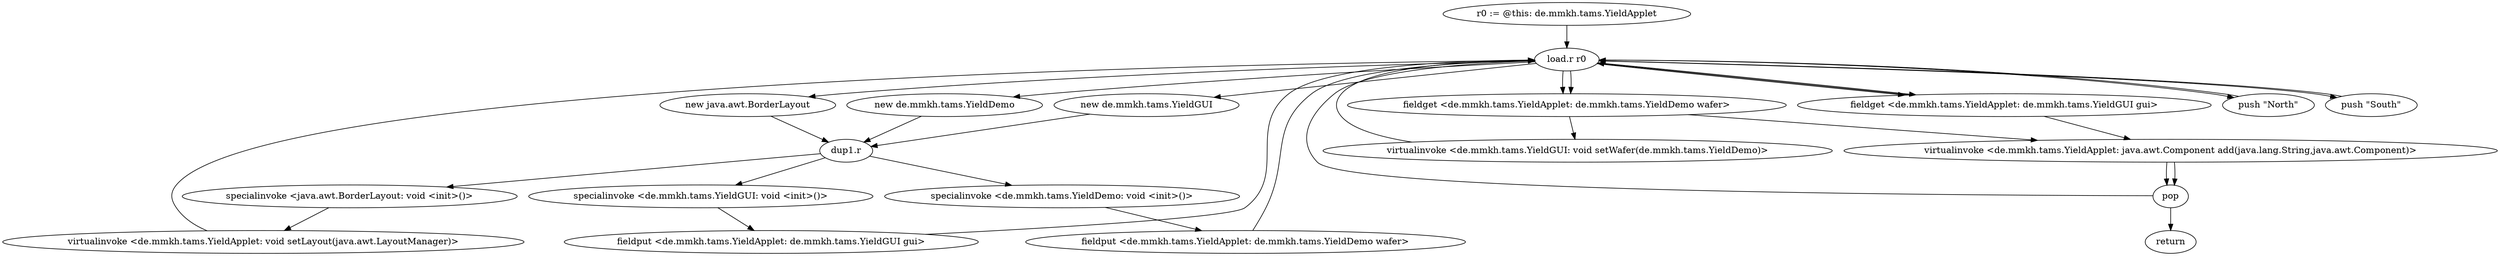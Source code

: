 digraph "" {
    "r0 := @this: de.mmkh.tams.YieldApplet"
    "load.r r0"
    "r0 := @this: de.mmkh.tams.YieldApplet"->"load.r r0";
    "new de.mmkh.tams.YieldDemo"
    "load.r r0"->"new de.mmkh.tams.YieldDemo";
    "dup1.r"
    "new de.mmkh.tams.YieldDemo"->"dup1.r";
    "specialinvoke <de.mmkh.tams.YieldDemo: void <init>()>"
    "dup1.r"->"specialinvoke <de.mmkh.tams.YieldDemo: void <init>()>";
    "fieldput <de.mmkh.tams.YieldApplet: de.mmkh.tams.YieldDemo wafer>"
    "specialinvoke <de.mmkh.tams.YieldDemo: void <init>()>"->"fieldput <de.mmkh.tams.YieldApplet: de.mmkh.tams.YieldDemo wafer>";
    "fieldput <de.mmkh.tams.YieldApplet: de.mmkh.tams.YieldDemo wafer>"->"load.r r0";
    "new de.mmkh.tams.YieldGUI"
    "load.r r0"->"new de.mmkh.tams.YieldGUI";
    "new de.mmkh.tams.YieldGUI"->"dup1.r";
    "specialinvoke <de.mmkh.tams.YieldGUI: void <init>()>"
    "dup1.r"->"specialinvoke <de.mmkh.tams.YieldGUI: void <init>()>";
    "fieldput <de.mmkh.tams.YieldApplet: de.mmkh.tams.YieldGUI gui>"
    "specialinvoke <de.mmkh.tams.YieldGUI: void <init>()>"->"fieldput <de.mmkh.tams.YieldApplet: de.mmkh.tams.YieldGUI gui>";
    "fieldput <de.mmkh.tams.YieldApplet: de.mmkh.tams.YieldGUI gui>"->"load.r r0";
    "fieldget <de.mmkh.tams.YieldApplet: de.mmkh.tams.YieldGUI gui>"
    "load.r r0"->"fieldget <de.mmkh.tams.YieldApplet: de.mmkh.tams.YieldGUI gui>";
    "fieldget <de.mmkh.tams.YieldApplet: de.mmkh.tams.YieldGUI gui>"->"load.r r0";
    "fieldget <de.mmkh.tams.YieldApplet: de.mmkh.tams.YieldDemo wafer>"
    "load.r r0"->"fieldget <de.mmkh.tams.YieldApplet: de.mmkh.tams.YieldDemo wafer>";
    "virtualinvoke <de.mmkh.tams.YieldGUI: void setWafer(de.mmkh.tams.YieldDemo)>"
    "fieldget <de.mmkh.tams.YieldApplet: de.mmkh.tams.YieldDemo wafer>"->"virtualinvoke <de.mmkh.tams.YieldGUI: void setWafer(de.mmkh.tams.YieldDemo)>";
    "virtualinvoke <de.mmkh.tams.YieldGUI: void setWafer(de.mmkh.tams.YieldDemo)>"->"load.r r0";
    "new java.awt.BorderLayout"
    "load.r r0"->"new java.awt.BorderLayout";
    "new java.awt.BorderLayout"->"dup1.r";
    "specialinvoke <java.awt.BorderLayout: void <init>()>"
    "dup1.r"->"specialinvoke <java.awt.BorderLayout: void <init>()>";
    "virtualinvoke <de.mmkh.tams.YieldApplet: void setLayout(java.awt.LayoutManager)>"
    "specialinvoke <java.awt.BorderLayout: void <init>()>"->"virtualinvoke <de.mmkh.tams.YieldApplet: void setLayout(java.awt.LayoutManager)>";
    "virtualinvoke <de.mmkh.tams.YieldApplet: void setLayout(java.awt.LayoutManager)>"->"load.r r0";
    "push \"North\""
    "load.r r0"->"push \"North\"";
    "push \"North\""->"load.r r0";
    "load.r r0"->"fieldget <de.mmkh.tams.YieldApplet: de.mmkh.tams.YieldGUI gui>";
    "virtualinvoke <de.mmkh.tams.YieldApplet: java.awt.Component add(java.lang.String,java.awt.Component)>"
    "fieldget <de.mmkh.tams.YieldApplet: de.mmkh.tams.YieldGUI gui>"->"virtualinvoke <de.mmkh.tams.YieldApplet: java.awt.Component add(java.lang.String,java.awt.Component)>";
    "pop"
    "virtualinvoke <de.mmkh.tams.YieldApplet: java.awt.Component add(java.lang.String,java.awt.Component)>"->"pop";
    "pop"->"load.r r0";
    "push \"South\""
    "load.r r0"->"push \"South\"";
    "push \"South\""->"load.r r0";
    "load.r r0"->"fieldget <de.mmkh.tams.YieldApplet: de.mmkh.tams.YieldDemo wafer>";
    "fieldget <de.mmkh.tams.YieldApplet: de.mmkh.tams.YieldDemo wafer>"->"virtualinvoke <de.mmkh.tams.YieldApplet: java.awt.Component add(java.lang.String,java.awt.Component)>";
    "virtualinvoke <de.mmkh.tams.YieldApplet: java.awt.Component add(java.lang.String,java.awt.Component)>"->"pop";
    "return"
    "pop"->"return";
}

